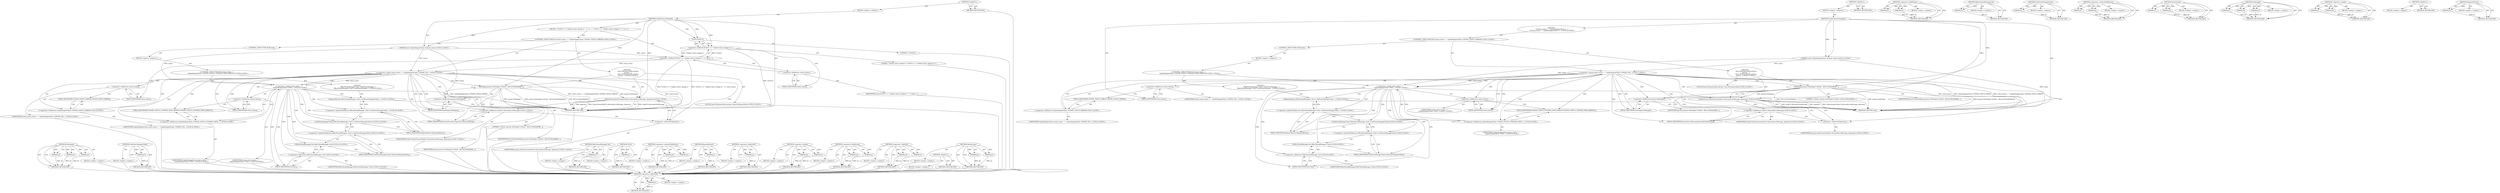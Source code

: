 digraph "ShowScreen" {
vulnerable_98 [label=<(METHOD,&lt;operator&gt;.addressOf)>];
vulnerable_99 [label=<(PARAM,p1)>];
vulnerable_100 [label=<(BLOCK,&lt;empty&gt;,&lt;empty&gt;)>];
vulnerable_101 [label=<(METHOD_RETURN,ANY)>];
vulnerable_6 [label=<(METHOD,&lt;global&gt;)<SUB>1</SUB>>];
vulnerable_7 [label=<(BLOCK,&lt;empty&gt;,&lt;empty&gt;)<SUB>1</SUB>>];
vulnerable_8 [label=<(METHOD,UpdateStatusChanged)<SUB>1</SUB>>];
vulnerable_9 [label="<(PARAM,const UpdateEngineClient::Status&amp; status)<SUB>2</SUB>>"];
vulnerable_10 [label="<(BLOCK,{
   if (status.status == UpdateEngineClient::U...,{
   if (status.status == UpdateEngineClient::U...)<SUB>2</SUB>>"];
vulnerable_11 [label="<(CONTROL_STRUCTURE,IF,if (status.status == UpdateEngineClient::UPDATE_STATUS_ERROR))<SUB>3</SUB>>"];
vulnerable_12 [label="<(&lt;operator&gt;.equals,status.status == UpdateEngineClient::UPDATE_STA...)<SUB>3</SUB>>"];
vulnerable_13 [label=<(&lt;operator&gt;.fieldAccess,status.status)<SUB>3</SUB>>];
vulnerable_14 [label="<(IDENTIFIER,status,status.status == UpdateEngineClient::UPDATE_STA...)<SUB>3</SUB>>"];
vulnerable_15 [label=<(FIELD_IDENTIFIER,status,status)<SUB>3</SUB>>];
vulnerable_16 [label="<(&lt;operator&gt;.fieldAccess,UpdateEngineClient::UPDATE_STATUS_ERROR)<SUB>3</SUB>>"];
vulnerable_17 [label="<(IDENTIFIER,UpdateEngineClient,status.status == UpdateEngineClient::UPDATE_STA...)<SUB>3</SUB>>"];
vulnerable_18 [label=<(FIELD_IDENTIFIER,UPDATE_STATUS_ERROR,UPDATE_STATUS_ERROR)<SUB>3</SUB>>];
vulnerable_19 [label="<(BLOCK,{
     base::DictionaryValue params;
    params...,{
     base::DictionaryValue params;
    params...)<SUB>3</SUB>>"];
vulnerable_20 [label="<(LOCAL,base.DictionaryValue params: base.DictionaryValue)<SUB>4</SUB>>"];
vulnerable_21 [label=<(SetInteger,params.SetInteger(&quot;uiState&quot;, kErrorUIStateRollb...)<SUB>5</SUB>>];
vulnerable_22 [label=<(&lt;operator&gt;.fieldAccess,params.SetInteger)<SUB>5</SUB>>];
vulnerable_23 [label=<(IDENTIFIER,params,params.SetInteger(&quot;uiState&quot;, kErrorUIStateRollb...)<SUB>5</SUB>>];
vulnerable_24 [label=<(FIELD_IDENTIFIER,SetInteger,SetInteger)<SUB>5</SUB>>];
vulnerable_25 [label=<(LITERAL,&quot;uiState&quot;,params.SetInteger(&quot;uiState&quot;, kErrorUIStateRollb...)<SUB>5</SUB>>];
vulnerable_26 [label=<(IDENTIFIER,kErrorUIStateRollback,params.SetInteger(&quot;uiState&quot;, kErrorUIStateRollb...)<SUB>5</SUB>>];
vulnerable_27 [label="<(ShowScreen,ShowScreen(OobeUI::kScreenErrorMessage, &amp;params))<SUB>6</SUB>>"];
vulnerable_28 [label="<(&lt;operator&gt;.fieldAccess,OobeUI::kScreenErrorMessage)<SUB>6</SUB>>"];
vulnerable_29 [label="<(IDENTIFIER,OobeUI,ShowScreen(OobeUI::kScreenErrorMessage, &amp;params))<SUB>6</SUB>>"];
vulnerable_30 [label=<(FIELD_IDENTIFIER,kScreenErrorMessage,kScreenErrorMessage)<SUB>6</SUB>>];
vulnerable_31 [label=<(&lt;operator&gt;.addressOf,&amp;params)<SUB>6</SUB>>];
vulnerable_32 [label="<(IDENTIFIER,params,ShowScreen(OobeUI::kScreenErrorMessage, &amp;params))<SUB>6</SUB>>"];
vulnerable_33 [label=<(CONTROL_STRUCTURE,ELSE,else)<SUB>7</SUB>>];
vulnerable_34 [label=<(BLOCK,&lt;empty&gt;,&lt;empty&gt;)<SUB>7</SUB>>];
vulnerable_35 [label="<(CONTROL_STRUCTURE,IF,if (status.status ==
      UpdateEngineClient::UPDATE_STATUS_UPDATED_NEED_REBOOT))<SUB>7</SUB>>"];
vulnerable_36 [label="<(&lt;operator&gt;.equals,status.status ==
      UpdateEngineClient::UPDA...)<SUB>7</SUB>>"];
vulnerable_37 [label=<(&lt;operator&gt;.fieldAccess,status.status)<SUB>7</SUB>>];
vulnerable_38 [label="<(IDENTIFIER,status,status.status ==
      UpdateEngineClient::UPDA...)<SUB>7</SUB>>"];
vulnerable_39 [label=<(FIELD_IDENTIFIER,status,status)<SUB>7</SUB>>];
vulnerable_40 [label="<(&lt;operator&gt;.fieldAccess,UpdateEngineClient::UPDATE_STATUS_UPDATED_NEED_...)<SUB>8</SUB>>"];
vulnerable_41 [label="<(IDENTIFIER,UpdateEngineClient,status.status ==
      UpdateEngineClient::UPDA...)<SUB>8</SUB>>"];
vulnerable_42 [label=<(FIELD_IDENTIFIER,UPDATE_STATUS_UPDATED_NEED_REBOOT,UPDATE_STATUS_UPDATED_NEED_REBOOT)<SUB>8</SUB>>];
vulnerable_43 [label="<(BLOCK,{
    DBusThreadManager::Get()-&gt;GetPowerManager...,{
    DBusThreadManager::Get()-&gt;GetPowerManager...)<SUB>8</SUB>>"];
vulnerable_44 [label="<(RequestRestart,DBusThreadManager::Get()-&gt;GetPowerManagerClient...)<SUB>9</SUB>>"];
vulnerable_45 [label="<(&lt;operator&gt;.indirectFieldAccess,DBusThreadManager::Get()-&gt;GetPowerManagerClient...)<SUB>9</SUB>>"];
vulnerable_46 [label="<(GetPowerManagerClient,DBusThreadManager::Get()-&gt;GetPowerManagerClient())<SUB>9</SUB>>"];
vulnerable_47 [label="<(&lt;operator&gt;.indirectFieldAccess,DBusThreadManager::Get()-&gt;GetPowerManagerClient)<SUB>9</SUB>>"];
vulnerable_48 [label="<(DBusThreadManager.Get,DBusThreadManager::Get())<SUB>9</SUB>>"];
vulnerable_49 [label="<(&lt;operator&gt;.fieldAccess,DBusThreadManager::Get)<SUB>9</SUB>>"];
vulnerable_50 [label="<(IDENTIFIER,DBusThreadManager,DBusThreadManager::Get())<SUB>9</SUB>>"];
vulnerable_51 [label=<(FIELD_IDENTIFIER,Get,Get)<SUB>9</SUB>>];
vulnerable_52 [label=<(FIELD_IDENTIFIER,GetPowerManagerClient,GetPowerManagerClient)<SUB>9</SUB>>];
vulnerable_53 [label=<(FIELD_IDENTIFIER,RequestRestart,RequestRestart)<SUB>9</SUB>>];
vulnerable_54 [label=<(METHOD_RETURN,void)<SUB>1</SUB>>];
vulnerable_56 [label=<(METHOD_RETURN,ANY)<SUB>1</SUB>>];
vulnerable_82 [label=<(METHOD,&lt;operator&gt;.fieldAccess)>];
vulnerable_83 [label=<(PARAM,p1)>];
vulnerable_84 [label=<(PARAM,p2)>];
vulnerable_85 [label=<(BLOCK,&lt;empty&gt;,&lt;empty&gt;)>];
vulnerable_86 [label=<(METHOD_RETURN,ANY)>];
vulnerable_115 [label=<(METHOD,DBusThreadManager.Get)>];
vulnerable_116 [label=<(PARAM,p1)>];
vulnerable_117 [label=<(BLOCK,&lt;empty&gt;,&lt;empty&gt;)>];
vulnerable_118 [label=<(METHOD_RETURN,ANY)>];
vulnerable_111 [label=<(METHOD,GetPowerManagerClient)>];
vulnerable_112 [label=<(PARAM,p1)>];
vulnerable_113 [label=<(BLOCK,&lt;empty&gt;,&lt;empty&gt;)>];
vulnerable_114 [label=<(METHOD_RETURN,ANY)>];
vulnerable_106 [label=<(METHOD,&lt;operator&gt;.indirectFieldAccess)>];
vulnerable_107 [label=<(PARAM,p1)>];
vulnerable_108 [label=<(PARAM,p2)>];
vulnerable_109 [label=<(BLOCK,&lt;empty&gt;,&lt;empty&gt;)>];
vulnerable_110 [label=<(METHOD_RETURN,ANY)>];
vulnerable_93 [label=<(METHOD,ShowScreen)>];
vulnerable_94 [label=<(PARAM,p1)>];
vulnerable_95 [label=<(PARAM,p2)>];
vulnerable_96 [label=<(BLOCK,&lt;empty&gt;,&lt;empty&gt;)>];
vulnerable_97 [label=<(METHOD_RETURN,ANY)>];
vulnerable_87 [label=<(METHOD,SetInteger)>];
vulnerable_88 [label=<(PARAM,p1)>];
vulnerable_89 [label=<(PARAM,p2)>];
vulnerable_90 [label=<(PARAM,p3)>];
vulnerable_91 [label=<(BLOCK,&lt;empty&gt;,&lt;empty&gt;)>];
vulnerable_92 [label=<(METHOD_RETURN,ANY)>];
vulnerable_77 [label=<(METHOD,&lt;operator&gt;.equals)>];
vulnerable_78 [label=<(PARAM,p1)>];
vulnerable_79 [label=<(PARAM,p2)>];
vulnerable_80 [label=<(BLOCK,&lt;empty&gt;,&lt;empty&gt;)>];
vulnerable_81 [label=<(METHOD_RETURN,ANY)>];
vulnerable_71 [label=<(METHOD,&lt;global&gt;)<SUB>1</SUB>>];
vulnerable_72 [label=<(BLOCK,&lt;empty&gt;,&lt;empty&gt;)>];
vulnerable_73 [label=<(METHOD_RETURN,ANY)>];
vulnerable_102 [label=<(METHOD,RequestRestart)>];
vulnerable_103 [label=<(PARAM,p1)>];
vulnerable_104 [label=<(BLOCK,&lt;empty&gt;,&lt;empty&gt;)>];
vulnerable_105 [label=<(METHOD_RETURN,ANY)>];
fixed_108 [label=<(METHOD,SetInteger)>];
fixed_109 [label=<(PARAM,p1)>];
fixed_110 [label=<(PARAM,p2)>];
fixed_111 [label=<(PARAM,p3)>];
fixed_112 [label=<(BLOCK,&lt;empty&gt;,&lt;empty&gt;)>];
fixed_113 [label=<(METHOD_RETURN,ANY)>];
fixed_132 [label=<(METHOD,GetPowerManagerClient)>];
fixed_133 [label=<(PARAM,p1)>];
fixed_134 [label=<(BLOCK,&lt;empty&gt;,&lt;empty&gt;)>];
fixed_135 [label=<(METHOD_RETURN,ANY)>];
fixed_6 [label=<(METHOD,&lt;global&gt;)<SUB>1</SUB>>];
fixed_7 [label=<(BLOCK,&lt;empty&gt;,&lt;empty&gt;)<SUB>1</SUB>>];
fixed_8 [label=<(METHOD,UpdateStatusChanged)<SUB>1</SUB>>];
fixed_9 [label="<(PARAM,const UpdateEngineClient::Status&amp; status)<SUB>2</SUB>>"];
fixed_10 [label=<(BLOCK,{
  VLOG(1) &lt;&lt; &quot;Update status change to &quot; &lt;&lt; st...,{
  VLOG(1) &lt;&lt; &quot;Update status change to &quot; &lt;&lt; st...)<SUB>2</SUB>>];
fixed_11 [label=<(&lt;operator&gt;.shiftLeft,VLOG(1) &lt;&lt; &quot;Update status change to &quot; &lt;&lt; status...)<SUB>3</SUB>>];
fixed_12 [label=<(&lt;operator&gt;.shiftLeft,VLOG(1) &lt;&lt; &quot;Update status change to &quot;)<SUB>3</SUB>>];
fixed_13 [label=<(VLOG,VLOG(1))<SUB>3</SUB>>];
fixed_14 [label=<(LITERAL,1,VLOG(1))<SUB>3</SUB>>];
fixed_15 [label=<(LITERAL,&quot;Update status change to &quot;,VLOG(1) &lt;&lt; &quot;Update status change to &quot;)<SUB>3</SUB>>];
fixed_16 [label=<(&lt;operator&gt;.fieldAccess,status.status)<SUB>3</SUB>>];
fixed_17 [label=<(IDENTIFIER,status,VLOG(1) &lt;&lt; &quot;Update status change to &quot; &lt;&lt; status...)<SUB>3</SUB>>];
fixed_18 [label=<(FIELD_IDENTIFIER,status,status)<SUB>3</SUB>>];
fixed_19 [label="<(CONTROL_STRUCTURE,IF,if (status.status == UpdateEngineClient::UPDATE_STATUS_ERROR))<SUB>4</SUB>>"];
fixed_20 [label="<(&lt;operator&gt;.equals,status.status == UpdateEngineClient::UPDATE_STA...)<SUB>4</SUB>>"];
fixed_21 [label=<(&lt;operator&gt;.fieldAccess,status.status)<SUB>4</SUB>>];
fixed_22 [label="<(IDENTIFIER,status,status.status == UpdateEngineClient::UPDATE_STA...)<SUB>4</SUB>>"];
fixed_23 [label=<(FIELD_IDENTIFIER,status,status)<SUB>4</SUB>>];
fixed_24 [label="<(&lt;operator&gt;.fieldAccess,UpdateEngineClient::UPDATE_STATUS_ERROR)<SUB>4</SUB>>"];
fixed_25 [label="<(IDENTIFIER,UpdateEngineClient,status.status == UpdateEngineClient::UPDATE_STA...)<SUB>4</SUB>>"];
fixed_26 [label=<(FIELD_IDENTIFIER,UPDATE_STATUS_ERROR,UPDATE_STATUS_ERROR)<SUB>4</SUB>>];
fixed_27 [label="<(BLOCK,{
     base::DictionaryValue params;
    params...,{
     base::DictionaryValue params;
    params...)<SUB>4</SUB>>"];
fixed_28 [label="<(LOCAL,base.DictionaryValue params: base.DictionaryValue)<SUB>5</SUB>>"];
fixed_29 [label=<(SetInteger,params.SetInteger(&quot;uiState&quot;, kErrorUIStateRollb...)<SUB>6</SUB>>];
fixed_30 [label=<(&lt;operator&gt;.fieldAccess,params.SetInteger)<SUB>6</SUB>>];
fixed_31 [label=<(IDENTIFIER,params,params.SetInteger(&quot;uiState&quot;, kErrorUIStateRollb...)<SUB>6</SUB>>];
fixed_32 [label=<(FIELD_IDENTIFIER,SetInteger,SetInteger)<SUB>6</SUB>>];
fixed_33 [label=<(LITERAL,&quot;uiState&quot;,params.SetInteger(&quot;uiState&quot;, kErrorUIStateRollb...)<SUB>6</SUB>>];
fixed_34 [label=<(IDENTIFIER,kErrorUIStateRollback,params.SetInteger(&quot;uiState&quot;, kErrorUIStateRollb...)<SUB>6</SUB>>];
fixed_35 [label="<(ShowScreen,ShowScreen(OobeUI::kScreenErrorMessage, &amp;params))<SUB>7</SUB>>"];
fixed_36 [label="<(&lt;operator&gt;.fieldAccess,OobeUI::kScreenErrorMessage)<SUB>7</SUB>>"];
fixed_37 [label="<(IDENTIFIER,OobeUI,ShowScreen(OobeUI::kScreenErrorMessage, &amp;params))<SUB>7</SUB>>"];
fixed_38 [label=<(FIELD_IDENTIFIER,kScreenErrorMessage,kScreenErrorMessage)<SUB>7</SUB>>];
fixed_39 [label=<(&lt;operator&gt;.addressOf,&amp;params)<SUB>7</SUB>>];
fixed_40 [label="<(IDENTIFIER,params,ShowScreen(OobeUI::kScreenErrorMessage, &amp;params))<SUB>7</SUB>>"];
fixed_41 [label=<(CONTROL_STRUCTURE,ELSE,else)<SUB>8</SUB>>];
fixed_42 [label=<(BLOCK,&lt;empty&gt;,&lt;empty&gt;)<SUB>8</SUB>>];
fixed_43 [label="<(CONTROL_STRUCTURE,IF,if (status.status ==
      UpdateEngineClient::UPDATE_STATUS_UPDATED_NEED_REBOOT))<SUB>8</SUB>>"];
fixed_44 [label="<(&lt;operator&gt;.equals,status.status ==
      UpdateEngineClient::UPDA...)<SUB>8</SUB>>"];
fixed_45 [label=<(&lt;operator&gt;.fieldAccess,status.status)<SUB>8</SUB>>];
fixed_46 [label="<(IDENTIFIER,status,status.status ==
      UpdateEngineClient::UPDA...)<SUB>8</SUB>>"];
fixed_47 [label=<(FIELD_IDENTIFIER,status,status)<SUB>8</SUB>>];
fixed_48 [label="<(&lt;operator&gt;.fieldAccess,UpdateEngineClient::UPDATE_STATUS_UPDATED_NEED_...)<SUB>9</SUB>>"];
fixed_49 [label="<(IDENTIFIER,UpdateEngineClient,status.status ==
      UpdateEngineClient::UPDA...)<SUB>9</SUB>>"];
fixed_50 [label=<(FIELD_IDENTIFIER,UPDATE_STATUS_UPDATED_NEED_REBOOT,UPDATE_STATUS_UPDATED_NEED_REBOOT)<SUB>9</SUB>>];
fixed_51 [label="<(BLOCK,{
    DBusThreadManager::Get()-&gt;GetPowerManager...,{
    DBusThreadManager::Get()-&gt;GetPowerManager...)<SUB>9</SUB>>"];
fixed_52 [label="<(RequestRestart,DBusThreadManager::Get()-&gt;GetPowerManagerClient...)<SUB>10</SUB>>"];
fixed_53 [label="<(&lt;operator&gt;.indirectFieldAccess,DBusThreadManager::Get()-&gt;GetPowerManagerClient...)<SUB>10</SUB>>"];
fixed_54 [label="<(GetPowerManagerClient,DBusThreadManager::Get()-&gt;GetPowerManagerClient())<SUB>10</SUB>>"];
fixed_55 [label="<(&lt;operator&gt;.indirectFieldAccess,DBusThreadManager::Get()-&gt;GetPowerManagerClient)<SUB>10</SUB>>"];
fixed_56 [label="<(DBusThreadManager.Get,DBusThreadManager::Get())<SUB>10</SUB>>"];
fixed_57 [label="<(&lt;operator&gt;.fieldAccess,DBusThreadManager::Get)<SUB>10</SUB>>"];
fixed_58 [label="<(IDENTIFIER,DBusThreadManager,DBusThreadManager::Get())<SUB>10</SUB>>"];
fixed_59 [label=<(FIELD_IDENTIFIER,Get,Get)<SUB>10</SUB>>];
fixed_60 [label=<(FIELD_IDENTIFIER,GetPowerManagerClient,GetPowerManagerClient)<SUB>10</SUB>>];
fixed_61 [label=<(FIELD_IDENTIFIER,RequestRestart,RequestRestart)<SUB>10</SUB>>];
fixed_62 [label=<(METHOD_RETURN,void)<SUB>1</SUB>>];
fixed_64 [label=<(METHOD_RETURN,ANY)<SUB>1</SUB>>];
fixed_136 [label=<(METHOD,DBusThreadManager.Get)>];
fixed_137 [label=<(PARAM,p1)>];
fixed_138 [label=<(BLOCK,&lt;empty&gt;,&lt;empty&gt;)>];
fixed_139 [label=<(METHOD_RETURN,ANY)>];
fixed_94 [label=<(METHOD,VLOG)>];
fixed_95 [label=<(PARAM,p1)>];
fixed_96 [label=<(BLOCK,&lt;empty&gt;,&lt;empty&gt;)>];
fixed_97 [label=<(METHOD_RETURN,ANY)>];
fixed_127 [label=<(METHOD,&lt;operator&gt;.indirectFieldAccess)>];
fixed_128 [label=<(PARAM,p1)>];
fixed_129 [label=<(PARAM,p2)>];
fixed_130 [label=<(BLOCK,&lt;empty&gt;,&lt;empty&gt;)>];
fixed_131 [label=<(METHOD_RETURN,ANY)>];
fixed_123 [label=<(METHOD,RequestRestart)>];
fixed_124 [label=<(PARAM,p1)>];
fixed_125 [label=<(BLOCK,&lt;empty&gt;,&lt;empty&gt;)>];
fixed_126 [label=<(METHOD_RETURN,ANY)>];
fixed_119 [label=<(METHOD,&lt;operator&gt;.addressOf)>];
fixed_120 [label=<(PARAM,p1)>];
fixed_121 [label=<(BLOCK,&lt;empty&gt;,&lt;empty&gt;)>];
fixed_122 [label=<(METHOD_RETURN,ANY)>];
fixed_103 [label=<(METHOD,&lt;operator&gt;.equals)>];
fixed_104 [label=<(PARAM,p1)>];
fixed_105 [label=<(PARAM,p2)>];
fixed_106 [label=<(BLOCK,&lt;empty&gt;,&lt;empty&gt;)>];
fixed_107 [label=<(METHOD_RETURN,ANY)>];
fixed_98 [label=<(METHOD,&lt;operator&gt;.fieldAccess)>];
fixed_99 [label=<(PARAM,p1)>];
fixed_100 [label=<(PARAM,p2)>];
fixed_101 [label=<(BLOCK,&lt;empty&gt;,&lt;empty&gt;)>];
fixed_102 [label=<(METHOD_RETURN,ANY)>];
fixed_89 [label=<(METHOD,&lt;operator&gt;.shiftLeft)>];
fixed_90 [label=<(PARAM,p1)>];
fixed_91 [label=<(PARAM,p2)>];
fixed_92 [label=<(BLOCK,&lt;empty&gt;,&lt;empty&gt;)>];
fixed_93 [label=<(METHOD_RETURN,ANY)>];
fixed_83 [label=<(METHOD,&lt;global&gt;)<SUB>1</SUB>>];
fixed_84 [label=<(BLOCK,&lt;empty&gt;,&lt;empty&gt;)>];
fixed_85 [label=<(METHOD_RETURN,ANY)>];
fixed_114 [label=<(METHOD,ShowScreen)>];
fixed_115 [label=<(PARAM,p1)>];
fixed_116 [label=<(PARAM,p2)>];
fixed_117 [label=<(BLOCK,&lt;empty&gt;,&lt;empty&gt;)>];
fixed_118 [label=<(METHOD_RETURN,ANY)>];
vulnerable_98 -> vulnerable_99  [key=0, label="AST: "];
vulnerable_98 -> vulnerable_99  [key=1, label="DDG: "];
vulnerable_98 -> vulnerable_100  [key=0, label="AST: "];
vulnerable_98 -> vulnerable_101  [key=0, label="AST: "];
vulnerable_98 -> vulnerable_101  [key=1, label="CFG: "];
vulnerable_99 -> vulnerable_101  [key=0, label="DDG: p1"];
vulnerable_6 -> vulnerable_7  [key=0, label="AST: "];
vulnerable_6 -> vulnerable_56  [key=0, label="AST: "];
vulnerable_6 -> vulnerable_56  [key=1, label="CFG: "];
vulnerable_7 -> vulnerable_8  [key=0, label="AST: "];
vulnerable_8 -> vulnerable_9  [key=0, label="AST: "];
vulnerable_8 -> vulnerable_9  [key=1, label="DDG: "];
vulnerable_8 -> vulnerable_10  [key=0, label="AST: "];
vulnerable_8 -> vulnerable_54  [key=0, label="AST: "];
vulnerable_8 -> vulnerable_15  [key=0, label="CFG: "];
vulnerable_8 -> vulnerable_21  [key=0, label="DDG: "];
vulnerable_8 -> vulnerable_27  [key=0, label="DDG: "];
vulnerable_9 -> vulnerable_54  [key=0, label="DDG: status"];
vulnerable_9 -> vulnerable_12  [key=0, label="DDG: status"];
vulnerable_9 -> vulnerable_36  [key=0, label="DDG: status"];
vulnerable_10 -> vulnerable_11  [key=0, label="AST: "];
vulnerable_11 -> vulnerable_12  [key=0, label="AST: "];
vulnerable_11 -> vulnerable_19  [key=0, label="AST: "];
vulnerable_11 -> vulnerable_33  [key=0, label="AST: "];
vulnerable_12 -> vulnerable_13  [key=0, label="AST: "];
vulnerable_12 -> vulnerable_16  [key=0, label="AST: "];
vulnerable_12 -> vulnerable_24  [key=0, label="CFG: "];
vulnerable_12 -> vulnerable_24  [key=1, label="CDG: "];
vulnerable_12 -> vulnerable_39  [key=0, label="CFG: "];
vulnerable_12 -> vulnerable_39  [key=1, label="CDG: "];
vulnerable_12 -> vulnerable_54  [key=0, label="DDG: status.status"];
vulnerable_12 -> vulnerable_54  [key=1, label="DDG: UpdateEngineClient::UPDATE_STATUS_ERROR"];
vulnerable_12 -> vulnerable_54  [key=2, label="DDG: status.status == UpdateEngineClient::UPDATE_STATUS_ERROR"];
vulnerable_12 -> vulnerable_36  [key=0, label="DDG: status.status"];
vulnerable_12 -> vulnerable_36  [key=1, label="CDG: "];
vulnerable_12 -> vulnerable_30  [key=0, label="CDG: "];
vulnerable_12 -> vulnerable_21  [key=0, label="CDG: "];
vulnerable_12 -> vulnerable_42  [key=0, label="CDG: "];
vulnerable_12 -> vulnerable_28  [key=0, label="CDG: "];
vulnerable_12 -> vulnerable_37  [key=0, label="CDG: "];
vulnerable_12 -> vulnerable_22  [key=0, label="CDG: "];
vulnerable_12 -> vulnerable_27  [key=0, label="CDG: "];
vulnerable_12 -> vulnerable_40  [key=0, label="CDG: "];
vulnerable_12 -> vulnerable_31  [key=0, label="CDG: "];
vulnerable_13 -> vulnerable_14  [key=0, label="AST: "];
vulnerable_13 -> vulnerable_15  [key=0, label="AST: "];
vulnerable_13 -> vulnerable_18  [key=0, label="CFG: "];
vulnerable_15 -> vulnerable_13  [key=0, label="CFG: "];
vulnerable_16 -> vulnerable_17  [key=0, label="AST: "];
vulnerable_16 -> vulnerable_18  [key=0, label="AST: "];
vulnerable_16 -> vulnerable_12  [key=0, label="CFG: "];
vulnerable_18 -> vulnerable_16  [key=0, label="CFG: "];
vulnerable_19 -> vulnerable_20  [key=0, label="AST: "];
vulnerable_19 -> vulnerable_21  [key=0, label="AST: "];
vulnerable_19 -> vulnerable_27  [key=0, label="AST: "];
vulnerable_21 -> vulnerable_22  [key=0, label="AST: "];
vulnerable_21 -> vulnerable_25  [key=0, label="AST: "];
vulnerable_21 -> vulnerable_26  [key=0, label="AST: "];
vulnerable_21 -> vulnerable_30  [key=0, label="CFG: "];
vulnerable_21 -> vulnerable_54  [key=0, label="DDG: params.SetInteger"];
vulnerable_21 -> vulnerable_54  [key=1, label="DDG: params.SetInteger(&quot;uiState&quot;, kErrorUIStateRollback)"];
vulnerable_21 -> vulnerable_54  [key=2, label="DDG: kErrorUIStateRollback"];
vulnerable_21 -> vulnerable_27  [key=0, label="DDG: params.SetInteger"];
vulnerable_22 -> vulnerable_23  [key=0, label="AST: "];
vulnerable_22 -> vulnerable_24  [key=0, label="AST: "];
vulnerable_22 -> vulnerable_21  [key=0, label="CFG: "];
vulnerable_24 -> vulnerable_22  [key=0, label="CFG: "];
vulnerable_27 -> vulnerable_28  [key=0, label="AST: "];
vulnerable_27 -> vulnerable_31  [key=0, label="AST: "];
vulnerable_27 -> vulnerable_54  [key=0, label="CFG: "];
vulnerable_27 -> vulnerable_54  [key=1, label="DDG: OobeUI::kScreenErrorMessage"];
vulnerable_27 -> vulnerable_54  [key=2, label="DDG: &amp;params"];
vulnerable_27 -> vulnerable_54  [key=3, label="DDG: ShowScreen(OobeUI::kScreenErrorMessage, &amp;params)"];
vulnerable_28 -> vulnerable_29  [key=0, label="AST: "];
vulnerable_28 -> vulnerable_30  [key=0, label="AST: "];
vulnerable_28 -> vulnerable_31  [key=0, label="CFG: "];
vulnerable_30 -> vulnerable_28  [key=0, label="CFG: "];
vulnerable_31 -> vulnerable_32  [key=0, label="AST: "];
vulnerable_31 -> vulnerable_27  [key=0, label="CFG: "];
vulnerable_33 -> vulnerable_34  [key=0, label="AST: "];
vulnerable_34 -> vulnerable_35  [key=0, label="AST: "];
vulnerable_35 -> vulnerable_36  [key=0, label="AST: "];
vulnerable_35 -> vulnerable_43  [key=0, label="AST: "];
vulnerable_36 -> vulnerable_37  [key=0, label="AST: "];
vulnerable_36 -> vulnerable_40  [key=0, label="AST: "];
vulnerable_36 -> vulnerable_54  [key=0, label="CFG: "];
vulnerable_36 -> vulnerable_51  [key=0, label="CFG: "];
vulnerable_36 -> vulnerable_51  [key=1, label="CDG: "];
vulnerable_36 -> vulnerable_47  [key=0, label="CDG: "];
vulnerable_36 -> vulnerable_48  [key=0, label="CDG: "];
vulnerable_36 -> vulnerable_49  [key=0, label="CDG: "];
vulnerable_36 -> vulnerable_52  [key=0, label="CDG: "];
vulnerable_36 -> vulnerable_46  [key=0, label="CDG: "];
vulnerable_36 -> vulnerable_53  [key=0, label="CDG: "];
vulnerable_36 -> vulnerable_45  [key=0, label="CDG: "];
vulnerable_36 -> vulnerable_44  [key=0, label="CDG: "];
vulnerable_37 -> vulnerable_38  [key=0, label="AST: "];
vulnerable_37 -> vulnerable_39  [key=0, label="AST: "];
vulnerable_37 -> vulnerable_42  [key=0, label="CFG: "];
vulnerable_39 -> vulnerable_37  [key=0, label="CFG: "];
vulnerable_40 -> vulnerable_41  [key=0, label="AST: "];
vulnerable_40 -> vulnerable_42  [key=0, label="AST: "];
vulnerable_40 -> vulnerable_36  [key=0, label="CFG: "];
vulnerable_42 -> vulnerable_40  [key=0, label="CFG: "];
vulnerable_43 -> vulnerable_44  [key=0, label="AST: "];
vulnerable_44 -> vulnerable_45  [key=0, label="AST: "];
vulnerable_44 -> vulnerable_54  [key=0, label="CFG: "];
vulnerable_45 -> vulnerable_46  [key=0, label="AST: "];
vulnerable_45 -> vulnerable_53  [key=0, label="AST: "];
vulnerable_45 -> vulnerable_44  [key=0, label="CFG: "];
vulnerable_46 -> vulnerable_47  [key=0, label="AST: "];
vulnerable_46 -> vulnerable_53  [key=0, label="CFG: "];
vulnerable_47 -> vulnerable_48  [key=0, label="AST: "];
vulnerable_47 -> vulnerable_52  [key=0, label="AST: "];
vulnerable_47 -> vulnerable_46  [key=0, label="CFG: "];
vulnerable_48 -> vulnerable_49  [key=0, label="AST: "];
vulnerable_48 -> vulnerable_52  [key=0, label="CFG: "];
vulnerable_49 -> vulnerable_50  [key=0, label="AST: "];
vulnerable_49 -> vulnerable_51  [key=0, label="AST: "];
vulnerable_49 -> vulnerable_48  [key=0, label="CFG: "];
vulnerable_51 -> vulnerable_49  [key=0, label="CFG: "];
vulnerable_52 -> vulnerable_47  [key=0, label="CFG: "];
vulnerable_53 -> vulnerable_45  [key=0, label="CFG: "];
vulnerable_82 -> vulnerable_83  [key=0, label="AST: "];
vulnerable_82 -> vulnerable_83  [key=1, label="DDG: "];
vulnerable_82 -> vulnerable_85  [key=0, label="AST: "];
vulnerable_82 -> vulnerable_84  [key=0, label="AST: "];
vulnerable_82 -> vulnerable_84  [key=1, label="DDG: "];
vulnerable_82 -> vulnerable_86  [key=0, label="AST: "];
vulnerable_82 -> vulnerable_86  [key=1, label="CFG: "];
vulnerable_83 -> vulnerable_86  [key=0, label="DDG: p1"];
vulnerable_84 -> vulnerable_86  [key=0, label="DDG: p2"];
vulnerable_115 -> vulnerable_116  [key=0, label="AST: "];
vulnerable_115 -> vulnerable_116  [key=1, label="DDG: "];
vulnerable_115 -> vulnerable_117  [key=0, label="AST: "];
vulnerable_115 -> vulnerable_118  [key=0, label="AST: "];
vulnerable_115 -> vulnerable_118  [key=1, label="CFG: "];
vulnerable_116 -> vulnerable_118  [key=0, label="DDG: p1"];
vulnerable_111 -> vulnerable_112  [key=0, label="AST: "];
vulnerable_111 -> vulnerable_112  [key=1, label="DDG: "];
vulnerable_111 -> vulnerable_113  [key=0, label="AST: "];
vulnerable_111 -> vulnerable_114  [key=0, label="AST: "];
vulnerable_111 -> vulnerable_114  [key=1, label="CFG: "];
vulnerable_112 -> vulnerable_114  [key=0, label="DDG: p1"];
vulnerable_106 -> vulnerable_107  [key=0, label="AST: "];
vulnerable_106 -> vulnerable_107  [key=1, label="DDG: "];
vulnerable_106 -> vulnerable_109  [key=0, label="AST: "];
vulnerable_106 -> vulnerable_108  [key=0, label="AST: "];
vulnerable_106 -> vulnerable_108  [key=1, label="DDG: "];
vulnerable_106 -> vulnerable_110  [key=0, label="AST: "];
vulnerable_106 -> vulnerable_110  [key=1, label="CFG: "];
vulnerable_107 -> vulnerable_110  [key=0, label="DDG: p1"];
vulnerable_108 -> vulnerable_110  [key=0, label="DDG: p2"];
vulnerable_93 -> vulnerable_94  [key=0, label="AST: "];
vulnerable_93 -> vulnerable_94  [key=1, label="DDG: "];
vulnerable_93 -> vulnerable_96  [key=0, label="AST: "];
vulnerable_93 -> vulnerable_95  [key=0, label="AST: "];
vulnerable_93 -> vulnerable_95  [key=1, label="DDG: "];
vulnerable_93 -> vulnerable_97  [key=0, label="AST: "];
vulnerable_93 -> vulnerable_97  [key=1, label="CFG: "];
vulnerable_94 -> vulnerable_97  [key=0, label="DDG: p1"];
vulnerable_95 -> vulnerable_97  [key=0, label="DDG: p2"];
vulnerable_87 -> vulnerable_88  [key=0, label="AST: "];
vulnerable_87 -> vulnerable_88  [key=1, label="DDG: "];
vulnerable_87 -> vulnerable_91  [key=0, label="AST: "];
vulnerable_87 -> vulnerable_89  [key=0, label="AST: "];
vulnerable_87 -> vulnerable_89  [key=1, label="DDG: "];
vulnerable_87 -> vulnerable_92  [key=0, label="AST: "];
vulnerable_87 -> vulnerable_92  [key=1, label="CFG: "];
vulnerable_87 -> vulnerable_90  [key=0, label="AST: "];
vulnerable_87 -> vulnerable_90  [key=1, label="DDG: "];
vulnerable_88 -> vulnerable_92  [key=0, label="DDG: p1"];
vulnerable_89 -> vulnerable_92  [key=0, label="DDG: p2"];
vulnerable_90 -> vulnerable_92  [key=0, label="DDG: p3"];
vulnerable_77 -> vulnerable_78  [key=0, label="AST: "];
vulnerable_77 -> vulnerable_78  [key=1, label="DDG: "];
vulnerable_77 -> vulnerable_80  [key=0, label="AST: "];
vulnerable_77 -> vulnerable_79  [key=0, label="AST: "];
vulnerable_77 -> vulnerable_79  [key=1, label="DDG: "];
vulnerable_77 -> vulnerable_81  [key=0, label="AST: "];
vulnerable_77 -> vulnerable_81  [key=1, label="CFG: "];
vulnerable_78 -> vulnerable_81  [key=0, label="DDG: p1"];
vulnerable_79 -> vulnerable_81  [key=0, label="DDG: p2"];
vulnerable_71 -> vulnerable_72  [key=0, label="AST: "];
vulnerable_71 -> vulnerable_73  [key=0, label="AST: "];
vulnerable_71 -> vulnerable_73  [key=1, label="CFG: "];
vulnerable_102 -> vulnerable_103  [key=0, label="AST: "];
vulnerable_102 -> vulnerable_103  [key=1, label="DDG: "];
vulnerable_102 -> vulnerable_104  [key=0, label="AST: "];
vulnerable_102 -> vulnerable_105  [key=0, label="AST: "];
vulnerable_102 -> vulnerable_105  [key=1, label="CFG: "];
vulnerable_103 -> vulnerable_105  [key=0, label="DDG: p1"];
fixed_108 -> fixed_109  [key=0, label="AST: "];
fixed_108 -> fixed_109  [key=1, label="DDG: "];
fixed_108 -> fixed_112  [key=0, label="AST: "];
fixed_108 -> fixed_110  [key=0, label="AST: "];
fixed_108 -> fixed_110  [key=1, label="DDG: "];
fixed_108 -> fixed_113  [key=0, label="AST: "];
fixed_108 -> fixed_113  [key=1, label="CFG: "];
fixed_108 -> fixed_111  [key=0, label="AST: "];
fixed_108 -> fixed_111  [key=1, label="DDG: "];
fixed_109 -> fixed_113  [key=0, label="DDG: p1"];
fixed_110 -> fixed_113  [key=0, label="DDG: p2"];
fixed_111 -> fixed_113  [key=0, label="DDG: p3"];
fixed_112 -> vulnerable_98  [key=0];
fixed_113 -> vulnerable_98  [key=0];
fixed_132 -> fixed_133  [key=0, label="AST: "];
fixed_132 -> fixed_133  [key=1, label="DDG: "];
fixed_132 -> fixed_134  [key=0, label="AST: "];
fixed_132 -> fixed_135  [key=0, label="AST: "];
fixed_132 -> fixed_135  [key=1, label="CFG: "];
fixed_133 -> fixed_135  [key=0, label="DDG: p1"];
fixed_134 -> vulnerable_98  [key=0];
fixed_135 -> vulnerable_98  [key=0];
fixed_6 -> fixed_7  [key=0, label="AST: "];
fixed_6 -> fixed_64  [key=0, label="AST: "];
fixed_6 -> fixed_64  [key=1, label="CFG: "];
fixed_7 -> fixed_8  [key=0, label="AST: "];
fixed_8 -> fixed_9  [key=0, label="AST: "];
fixed_8 -> fixed_9  [key=1, label="DDG: "];
fixed_8 -> fixed_10  [key=0, label="AST: "];
fixed_8 -> fixed_62  [key=0, label="AST: "];
fixed_8 -> fixed_13  [key=0, label="CFG: "];
fixed_8 -> fixed_13  [key=1, label="DDG: "];
fixed_8 -> fixed_12  [key=0, label="DDG: "];
fixed_8 -> fixed_29  [key=0, label="DDG: "];
fixed_8 -> fixed_35  [key=0, label="DDG: "];
fixed_9 -> fixed_62  [key=0, label="DDG: status"];
fixed_9 -> fixed_11  [key=0, label="DDG: status"];
fixed_9 -> fixed_20  [key=0, label="DDG: status"];
fixed_9 -> fixed_44  [key=0, label="DDG: status"];
fixed_10 -> fixed_11  [key=0, label="AST: "];
fixed_10 -> fixed_19  [key=0, label="AST: "];
fixed_11 -> fixed_12  [key=0, label="AST: "];
fixed_11 -> fixed_16  [key=0, label="AST: "];
fixed_11 -> fixed_23  [key=0, label="CFG: "];
fixed_11 -> fixed_62  [key=0, label="DDG: VLOG(1) &lt;&lt; &quot;Update status change to &quot;"];
fixed_11 -> fixed_62  [key=1, label="DDG: VLOG(1) &lt;&lt; &quot;Update status change to &quot; &lt;&lt; status.status"];
fixed_11 -> fixed_20  [key=0, label="DDG: status.status"];
fixed_12 -> fixed_13  [key=0, label="AST: "];
fixed_12 -> fixed_15  [key=0, label="AST: "];
fixed_12 -> fixed_18  [key=0, label="CFG: "];
fixed_12 -> fixed_62  [key=0, label="DDG: VLOG(1)"];
fixed_12 -> fixed_11  [key=0, label="DDG: VLOG(1)"];
fixed_12 -> fixed_11  [key=1, label="DDG: &quot;Update status change to &quot;"];
fixed_13 -> fixed_14  [key=0, label="AST: "];
fixed_13 -> fixed_12  [key=0, label="CFG: "];
fixed_13 -> fixed_12  [key=1, label="DDG: 1"];
fixed_14 -> vulnerable_98  [key=0];
fixed_15 -> vulnerable_98  [key=0];
fixed_16 -> fixed_17  [key=0, label="AST: "];
fixed_16 -> fixed_18  [key=0, label="AST: "];
fixed_16 -> fixed_11  [key=0, label="CFG: "];
fixed_17 -> vulnerable_98  [key=0];
fixed_18 -> fixed_16  [key=0, label="CFG: "];
fixed_19 -> fixed_20  [key=0, label="AST: "];
fixed_19 -> fixed_27  [key=0, label="AST: "];
fixed_19 -> fixed_41  [key=0, label="AST: "];
fixed_20 -> fixed_21  [key=0, label="AST: "];
fixed_20 -> fixed_24  [key=0, label="AST: "];
fixed_20 -> fixed_32  [key=0, label="CFG: "];
fixed_20 -> fixed_32  [key=1, label="CDG: "];
fixed_20 -> fixed_47  [key=0, label="CFG: "];
fixed_20 -> fixed_47  [key=1, label="CDG: "];
fixed_20 -> fixed_62  [key=0, label="DDG: status.status"];
fixed_20 -> fixed_62  [key=1, label="DDG: UpdateEngineClient::UPDATE_STATUS_ERROR"];
fixed_20 -> fixed_62  [key=2, label="DDG: status.status == UpdateEngineClient::UPDATE_STATUS_ERROR"];
fixed_20 -> fixed_44  [key=0, label="DDG: status.status"];
fixed_20 -> fixed_44  [key=1, label="CDG: "];
fixed_20 -> fixed_30  [key=0, label="CDG: "];
fixed_20 -> fixed_48  [key=0, label="CDG: "];
fixed_20 -> fixed_36  [key=0, label="CDG: "];
fixed_20 -> fixed_38  [key=0, label="CDG: "];
fixed_20 -> fixed_45  [key=0, label="CDG: "];
fixed_20 -> fixed_29  [key=0, label="CDG: "];
fixed_20 -> fixed_50  [key=0, label="CDG: "];
fixed_20 -> fixed_35  [key=0, label="CDG: "];
fixed_20 -> fixed_39  [key=0, label="CDG: "];
fixed_21 -> fixed_22  [key=0, label="AST: "];
fixed_21 -> fixed_23  [key=0, label="AST: "];
fixed_21 -> fixed_26  [key=0, label="CFG: "];
fixed_22 -> vulnerable_98  [key=0];
fixed_23 -> fixed_21  [key=0, label="CFG: "];
fixed_24 -> fixed_25  [key=0, label="AST: "];
fixed_24 -> fixed_26  [key=0, label="AST: "];
fixed_24 -> fixed_20  [key=0, label="CFG: "];
fixed_25 -> vulnerable_98  [key=0];
fixed_26 -> fixed_24  [key=0, label="CFG: "];
fixed_27 -> fixed_28  [key=0, label="AST: "];
fixed_27 -> fixed_29  [key=0, label="AST: "];
fixed_27 -> fixed_35  [key=0, label="AST: "];
fixed_28 -> vulnerable_98  [key=0];
fixed_29 -> fixed_30  [key=0, label="AST: "];
fixed_29 -> fixed_33  [key=0, label="AST: "];
fixed_29 -> fixed_34  [key=0, label="AST: "];
fixed_29 -> fixed_38  [key=0, label="CFG: "];
fixed_29 -> fixed_62  [key=0, label="DDG: params.SetInteger"];
fixed_29 -> fixed_62  [key=1, label="DDG: params.SetInteger(&quot;uiState&quot;, kErrorUIStateRollback)"];
fixed_29 -> fixed_62  [key=2, label="DDG: kErrorUIStateRollback"];
fixed_29 -> fixed_35  [key=0, label="DDG: params.SetInteger"];
fixed_30 -> fixed_31  [key=0, label="AST: "];
fixed_30 -> fixed_32  [key=0, label="AST: "];
fixed_30 -> fixed_29  [key=0, label="CFG: "];
fixed_31 -> vulnerable_98  [key=0];
fixed_32 -> fixed_30  [key=0, label="CFG: "];
fixed_33 -> vulnerable_98  [key=0];
fixed_34 -> vulnerable_98  [key=0];
fixed_35 -> fixed_36  [key=0, label="AST: "];
fixed_35 -> fixed_39  [key=0, label="AST: "];
fixed_35 -> fixed_62  [key=0, label="CFG: "];
fixed_35 -> fixed_62  [key=1, label="DDG: OobeUI::kScreenErrorMessage"];
fixed_35 -> fixed_62  [key=2, label="DDG: &amp;params"];
fixed_35 -> fixed_62  [key=3, label="DDG: ShowScreen(OobeUI::kScreenErrorMessage, &amp;params)"];
fixed_36 -> fixed_37  [key=0, label="AST: "];
fixed_36 -> fixed_38  [key=0, label="AST: "];
fixed_36 -> fixed_39  [key=0, label="CFG: "];
fixed_37 -> vulnerable_98  [key=0];
fixed_38 -> fixed_36  [key=0, label="CFG: "];
fixed_39 -> fixed_40  [key=0, label="AST: "];
fixed_39 -> fixed_35  [key=0, label="CFG: "];
fixed_40 -> vulnerable_98  [key=0];
fixed_41 -> fixed_42  [key=0, label="AST: "];
fixed_42 -> fixed_43  [key=0, label="AST: "];
fixed_43 -> fixed_44  [key=0, label="AST: "];
fixed_43 -> fixed_51  [key=0, label="AST: "];
fixed_44 -> fixed_45  [key=0, label="AST: "];
fixed_44 -> fixed_48  [key=0, label="AST: "];
fixed_44 -> fixed_62  [key=0, label="CFG: "];
fixed_44 -> fixed_59  [key=0, label="CFG: "];
fixed_44 -> fixed_59  [key=1, label="CDG: "];
fixed_44 -> fixed_60  [key=0, label="CDG: "];
fixed_44 -> fixed_61  [key=0, label="CDG: "];
fixed_44 -> fixed_57  [key=0, label="CDG: "];
fixed_44 -> fixed_52  [key=0, label="CDG: "];
fixed_44 -> fixed_53  [key=0, label="CDG: "];
fixed_44 -> fixed_56  [key=0, label="CDG: "];
fixed_44 -> fixed_55  [key=0, label="CDG: "];
fixed_44 -> fixed_54  [key=0, label="CDG: "];
fixed_45 -> fixed_46  [key=0, label="AST: "];
fixed_45 -> fixed_47  [key=0, label="AST: "];
fixed_45 -> fixed_50  [key=0, label="CFG: "];
fixed_46 -> vulnerable_98  [key=0];
fixed_47 -> fixed_45  [key=0, label="CFG: "];
fixed_48 -> fixed_49  [key=0, label="AST: "];
fixed_48 -> fixed_50  [key=0, label="AST: "];
fixed_48 -> fixed_44  [key=0, label="CFG: "];
fixed_49 -> vulnerable_98  [key=0];
fixed_50 -> fixed_48  [key=0, label="CFG: "];
fixed_51 -> fixed_52  [key=0, label="AST: "];
fixed_52 -> fixed_53  [key=0, label="AST: "];
fixed_52 -> fixed_62  [key=0, label="CFG: "];
fixed_53 -> fixed_54  [key=0, label="AST: "];
fixed_53 -> fixed_61  [key=0, label="AST: "];
fixed_53 -> fixed_52  [key=0, label="CFG: "];
fixed_54 -> fixed_55  [key=0, label="AST: "];
fixed_54 -> fixed_61  [key=0, label="CFG: "];
fixed_55 -> fixed_56  [key=0, label="AST: "];
fixed_55 -> fixed_60  [key=0, label="AST: "];
fixed_55 -> fixed_54  [key=0, label="CFG: "];
fixed_56 -> fixed_57  [key=0, label="AST: "];
fixed_56 -> fixed_60  [key=0, label="CFG: "];
fixed_57 -> fixed_58  [key=0, label="AST: "];
fixed_57 -> fixed_59  [key=0, label="AST: "];
fixed_57 -> fixed_56  [key=0, label="CFG: "];
fixed_58 -> vulnerable_98  [key=0];
fixed_59 -> fixed_57  [key=0, label="CFG: "];
fixed_60 -> fixed_55  [key=0, label="CFG: "];
fixed_61 -> fixed_53  [key=0, label="CFG: "];
fixed_62 -> vulnerable_98  [key=0];
fixed_64 -> vulnerable_98  [key=0];
fixed_136 -> fixed_137  [key=0, label="AST: "];
fixed_136 -> fixed_137  [key=1, label="DDG: "];
fixed_136 -> fixed_138  [key=0, label="AST: "];
fixed_136 -> fixed_139  [key=0, label="AST: "];
fixed_136 -> fixed_139  [key=1, label="CFG: "];
fixed_137 -> fixed_139  [key=0, label="DDG: p1"];
fixed_138 -> vulnerable_98  [key=0];
fixed_139 -> vulnerable_98  [key=0];
fixed_94 -> fixed_95  [key=0, label="AST: "];
fixed_94 -> fixed_95  [key=1, label="DDG: "];
fixed_94 -> fixed_96  [key=0, label="AST: "];
fixed_94 -> fixed_97  [key=0, label="AST: "];
fixed_94 -> fixed_97  [key=1, label="CFG: "];
fixed_95 -> fixed_97  [key=0, label="DDG: p1"];
fixed_96 -> vulnerable_98  [key=0];
fixed_97 -> vulnerable_98  [key=0];
fixed_127 -> fixed_128  [key=0, label="AST: "];
fixed_127 -> fixed_128  [key=1, label="DDG: "];
fixed_127 -> fixed_130  [key=0, label="AST: "];
fixed_127 -> fixed_129  [key=0, label="AST: "];
fixed_127 -> fixed_129  [key=1, label="DDG: "];
fixed_127 -> fixed_131  [key=0, label="AST: "];
fixed_127 -> fixed_131  [key=1, label="CFG: "];
fixed_128 -> fixed_131  [key=0, label="DDG: p1"];
fixed_129 -> fixed_131  [key=0, label="DDG: p2"];
fixed_130 -> vulnerable_98  [key=0];
fixed_131 -> vulnerable_98  [key=0];
fixed_123 -> fixed_124  [key=0, label="AST: "];
fixed_123 -> fixed_124  [key=1, label="DDG: "];
fixed_123 -> fixed_125  [key=0, label="AST: "];
fixed_123 -> fixed_126  [key=0, label="AST: "];
fixed_123 -> fixed_126  [key=1, label="CFG: "];
fixed_124 -> fixed_126  [key=0, label="DDG: p1"];
fixed_125 -> vulnerable_98  [key=0];
fixed_126 -> vulnerable_98  [key=0];
fixed_119 -> fixed_120  [key=0, label="AST: "];
fixed_119 -> fixed_120  [key=1, label="DDG: "];
fixed_119 -> fixed_121  [key=0, label="AST: "];
fixed_119 -> fixed_122  [key=0, label="AST: "];
fixed_119 -> fixed_122  [key=1, label="CFG: "];
fixed_120 -> fixed_122  [key=0, label="DDG: p1"];
fixed_121 -> vulnerable_98  [key=0];
fixed_122 -> vulnerable_98  [key=0];
fixed_103 -> fixed_104  [key=0, label="AST: "];
fixed_103 -> fixed_104  [key=1, label="DDG: "];
fixed_103 -> fixed_106  [key=0, label="AST: "];
fixed_103 -> fixed_105  [key=0, label="AST: "];
fixed_103 -> fixed_105  [key=1, label="DDG: "];
fixed_103 -> fixed_107  [key=0, label="AST: "];
fixed_103 -> fixed_107  [key=1, label="CFG: "];
fixed_104 -> fixed_107  [key=0, label="DDG: p1"];
fixed_105 -> fixed_107  [key=0, label="DDG: p2"];
fixed_106 -> vulnerable_98  [key=0];
fixed_107 -> vulnerable_98  [key=0];
fixed_98 -> fixed_99  [key=0, label="AST: "];
fixed_98 -> fixed_99  [key=1, label="DDG: "];
fixed_98 -> fixed_101  [key=0, label="AST: "];
fixed_98 -> fixed_100  [key=0, label="AST: "];
fixed_98 -> fixed_100  [key=1, label="DDG: "];
fixed_98 -> fixed_102  [key=0, label="AST: "];
fixed_98 -> fixed_102  [key=1, label="CFG: "];
fixed_99 -> fixed_102  [key=0, label="DDG: p1"];
fixed_100 -> fixed_102  [key=0, label="DDG: p2"];
fixed_101 -> vulnerable_98  [key=0];
fixed_102 -> vulnerable_98  [key=0];
fixed_89 -> fixed_90  [key=0, label="AST: "];
fixed_89 -> fixed_90  [key=1, label="DDG: "];
fixed_89 -> fixed_92  [key=0, label="AST: "];
fixed_89 -> fixed_91  [key=0, label="AST: "];
fixed_89 -> fixed_91  [key=1, label="DDG: "];
fixed_89 -> fixed_93  [key=0, label="AST: "];
fixed_89 -> fixed_93  [key=1, label="CFG: "];
fixed_90 -> fixed_93  [key=0, label="DDG: p1"];
fixed_91 -> fixed_93  [key=0, label="DDG: p2"];
fixed_92 -> vulnerable_98  [key=0];
fixed_93 -> vulnerable_98  [key=0];
fixed_83 -> fixed_84  [key=0, label="AST: "];
fixed_83 -> fixed_85  [key=0, label="AST: "];
fixed_83 -> fixed_85  [key=1, label="CFG: "];
fixed_84 -> vulnerable_98  [key=0];
fixed_85 -> vulnerable_98  [key=0];
fixed_114 -> fixed_115  [key=0, label="AST: "];
fixed_114 -> fixed_115  [key=1, label="DDG: "];
fixed_114 -> fixed_117  [key=0, label="AST: "];
fixed_114 -> fixed_116  [key=0, label="AST: "];
fixed_114 -> fixed_116  [key=1, label="DDG: "];
fixed_114 -> fixed_118  [key=0, label="AST: "];
fixed_114 -> fixed_118  [key=1, label="CFG: "];
fixed_115 -> fixed_118  [key=0, label="DDG: p1"];
fixed_116 -> fixed_118  [key=0, label="DDG: p2"];
fixed_117 -> vulnerable_98  [key=0];
fixed_118 -> vulnerable_98  [key=0];
}
